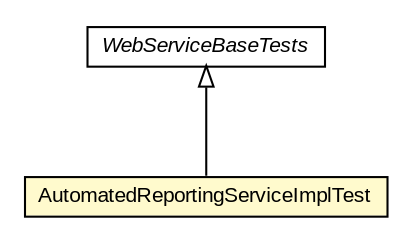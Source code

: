 #!/usr/local/bin/dot
#
# Class diagram 
# Generated by UMLGraph version R5_6-24-gf6e263 (http://www.umlgraph.org/)
#

digraph G {
	edge [fontname="arial",fontsize=10,labelfontname="arial",labelfontsize=10];
	node [fontname="arial",fontsize=10,shape=plaintext];
	nodesep=0.25;
	ranksep=0.5;
	// org.miloss.fgsms.services.ars.impl.AutomatedReportingServiceImplTest
	c1004 [label=<<table title="org.miloss.fgsms.services.ars.impl.AutomatedReportingServiceImplTest" border="0" cellborder="1" cellspacing="0" cellpadding="2" port="p" bgcolor="lemonChiffon" href="./AutomatedReportingServiceImplTest.html">
		<tr><td><table border="0" cellspacing="0" cellpadding="1">
<tr><td align="center" balign="center"> AutomatedReportingServiceImplTest </td></tr>
		</table></td></tr>
		</table>>, URL="./AutomatedReportingServiceImplTest.html", fontname="arial", fontcolor="black", fontsize=10.0];
	//org.miloss.fgsms.services.ars.impl.AutomatedReportingServiceImplTest extends org.miloss.fgsms.test.WebServiceBaseTests
	c1018:p -> c1004:p [dir=back,arrowtail=empty];
	// org.miloss.fgsms.test.WebServiceBaseTests
	c1018 [label=<<table title="org.miloss.fgsms.test.WebServiceBaseTests" border="0" cellborder="1" cellspacing="0" cellpadding="2" port="p" href="http://java.sun.com/j2se/1.4.2/docs/api/org/miloss/fgsms/test/WebServiceBaseTests.html">
		<tr><td><table border="0" cellspacing="0" cellpadding="1">
<tr><td align="center" balign="center"><font face="arial italic"> WebServiceBaseTests </font></td></tr>
		</table></td></tr>
		</table>>, URL="http://java.sun.com/j2se/1.4.2/docs/api/org/miloss/fgsms/test/WebServiceBaseTests.html", fontname="arial", fontcolor="black", fontsize=10.0];
}

